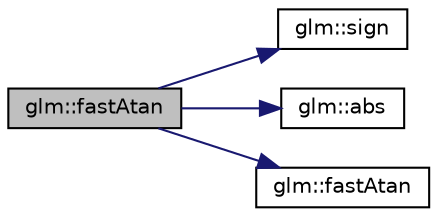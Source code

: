 digraph "glm::fastAtan"
{
  edge [fontname="Helvetica",fontsize="10",labelfontname="Helvetica",labelfontsize="10"];
  node [fontname="Helvetica",fontsize="10",shape=record];
  rankdir="LR";
  Node1 [label="glm::fastAtan",height=0.2,width=0.4,color="black", fillcolor="grey75", style="filled", fontcolor="black"];
  Node1 -> Node2 [color="midnightblue",fontsize="10",style="solid",fontname="Helvetica"];
  Node2 [label="glm::sign",height=0.2,width=0.4,color="black", fillcolor="white", style="filled",URL="$group__core__func__common.html#gaa7afd59ab947e313d41cb6d9c655a80c"];
  Node1 -> Node3 [color="midnightblue",fontsize="10",style="solid",fontname="Helvetica"];
  Node3 [label="glm::abs",height=0.2,width=0.4,color="black", fillcolor="white", style="filled",URL="$group__core__func__common.html#gaea946f96ec1df259802effe9f532e1c1"];
  Node1 -> Node4 [color="midnightblue",fontsize="10",style="solid",fontname="Helvetica"];
  Node4 [label="glm::fastAtan",height=0.2,width=0.4,color="black", fillcolor="white", style="filled",URL="$group__gtx__fast__trigonometry.html#gab6f0c71fbd1c4cd4c3e4992f3656178f"];
}
